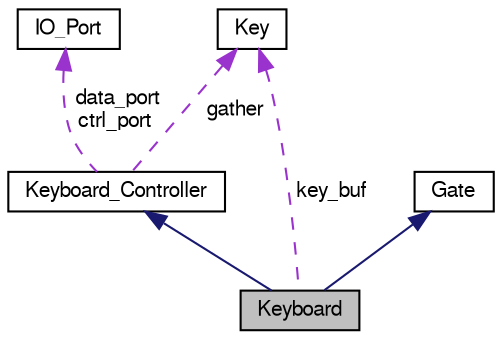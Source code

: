 digraph "Keyboard"
{
  bgcolor="transparent";
  edge [fontname="FreeSans",fontsize="10",labelfontname="FreeSans",labelfontsize="10"];
  node [fontname="FreeSans",fontsize="10",shape=record];
  Node1 [label="Keyboard",height=0.2,width=0.4,color="black", fillcolor="grey75", style="filled" fontcolor="black"];
  Node2 -> Node1 [dir="back",color="midnightblue",fontsize="10",style="solid",fontname="FreeSans"];
  Node2 [label="Keyboard_Controller",height=0.2,width=0.4,color="black",URL="$classKeyboard__Controller.html",tooltip="(PS/2) Tastaturtreiber"];
  Node3 -> Node2 [dir="back",color="darkorchid3",fontsize="10",style="dashed",label=" data_port\nctrl_port" ,fontname="FreeSans"];
  Node3 [label="IO_Port",height=0.2,width=0.4,color="black",URL="$classIO__Port.html",tooltip="Accessor for I/O-Space."];
  Node4 -> Node2 [dir="back",color="darkorchid3",fontsize="10",style="dashed",label=" gather" ,fontname="FreeSans"];
  Node4 [label="Key",height=0.2,width=0.4,color="black",URL="$classKey.html",tooltip="Translator between scancodes ASCII-code and modifier bits."];
  Node5 -> Node1 [dir="back",color="midnightblue",fontsize="10",style="solid",fontname="FreeSans"];
  Node5 [label="Gate",height=0.2,width=0.4,color="black",URL="$classGate.html",tooltip="Basisklasse für die Interruptbehandlung."];
  Node4 -> Node1 [dir="back",color="darkorchid3",fontsize="10",style="dashed",label=" key_buf" ,fontname="FreeSans"];
}
